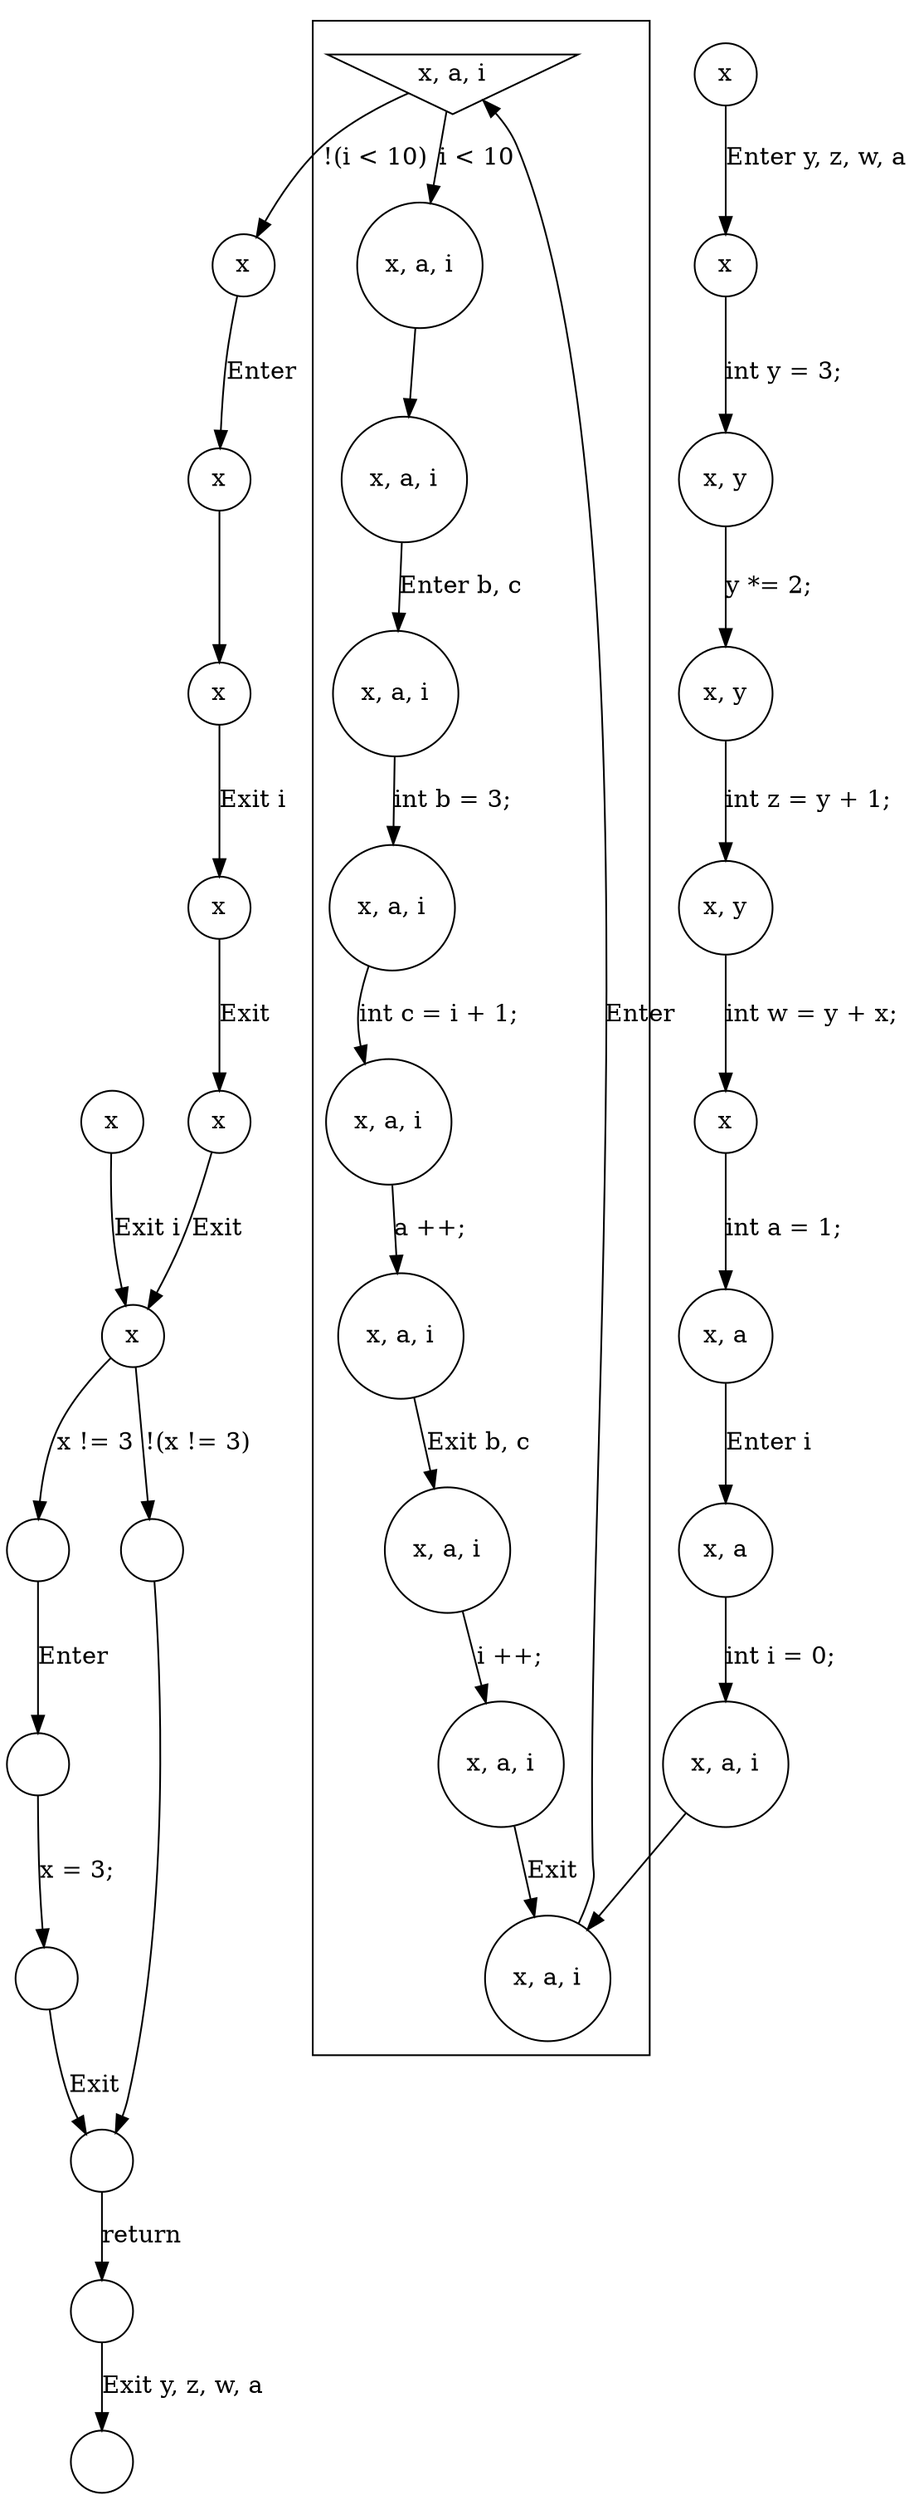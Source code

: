digraph G {
  fontname="fixed";
  node [shape=circle, ];
  cp1 [label=<x, a, i>, ];
  cp2 [label=< >, ];
  cp3 [label=< >, ];
  cp4 [label=<x, a, i>, ];
  cp5 [label=<x, a>, ];
  cp6 [label=<x>, ];
  cp7 [label=<x>, ];
  cp8 [label=<x, a>, ];
  cp9 [label=< >, ];
  cp10 [label=<x>, ];
  cp11 [label=<x>, ];
  cp12 [label=< >, ];
  cp13 [label=<x, a, i>, ];
  cp14 [label=< >, ];
  cp15 [label=<x>, ];
  cp16 [label=< >, ];
  cp17 [label=<x>, ];
  cp18 [label=<x>, ];
  cp19 [label=< >, ];
  cp20 [label=<x, a, i>, ];
  cp21 [label=<x, a, i>, ];
  cp22 [label=<x, a, i>, ];
  cp23 [label=<x, y>, ];
  cp24 [label=<x, a, i>, shape=invtriangle, ];
  cp25 [label=<x, y>, ];
  cp26 [label=<x>, ];
  cp27 [label=<x>, ];
  cp28 [label=<x, a, i>, ];
  cp29 [label=<x, a, i>, ];
  cp30 [label=<x, a, i>, ];
  cp31 [label=<x, a, i>, ];
  cp32 [label=<x>, ];
  cp33 [label=<x, y>, ];
  
  subgraph cluster_1 { cp31;cp30;cp29;cp28;cp24;cp22;cp21;cp20;cp13;cp4;
     };
  
  cp1 -> cp30 [label=< >, ];
  cp2 -> cp19 [label=<x = 3;>, ];
  cp3 -> cp16 [label=<return>, ];
  cp4 -> cp20 [label=<int c = i + 1;>, ];
  cp5 -> cp1 [label=<int i = 0;>, ];
  cp6 -> cp10 [label=<Exit >, ];
  cp7 -> cp26 [label=<Enter >, ];
  cp8 -> cp5 [label=<Enter i>, ];
  cp9 -> cp3 [label=< >, ];
  cp10 -> cp17 [label=<Exit >, ];
  cp11 -> cp25 [label=<int y = 3;>, ];
  cp12 -> cp2 [label=<Enter >, ];
  cp13 -> cp30 [label=<Exit >, ];
  cp15 -> cp17 [label=<Exit i>, ];
  cp16 -> cp14 [label=<Exit y, z, w, a>, ];
  cp17 -> cp12 [label=<x != 3>, ];
  cp17 -> cp9 [label=<!(x != 3)>, ];
  cp18 -> cp11 [label=<Enter y, z, w, a>, ];
  cp19 -> cp3 [label=<Exit >, ];
  cp20 -> cp31 [label=<a ++;>, ];
  cp21 -> cp4 [label=<int b = 3;>, ];
  cp22 -> cp13 [label=<i ++;>, ];
  cp23 -> cp33 [label=<int z = y + 1;>, ];
  cp24 -> cp28 [label=<i &lt; 10>, ];
  cp24 -> cp7 [label=<!(i &lt; 10)>, ];
  cp25 -> cp23 [label=<y *= 2;>, ];
  cp26 -> cp27 [label=< >, ];
  cp27 -> cp6 [label=<Exit i>, ];
  cp28 -> cp29 [label=< >, ];
  cp29 -> cp21 [label=<Enter b, c>, ];
  cp30 -> cp24 [constraint=false, label=<Enter >, ];
  cp31 -> cp22 [label=<Exit b, c>, ];
  cp32 -> cp8 [label=<int a = 1;>, ];
  cp33 -> cp32 [label=<int w = y + x;>, ];
  
  }
